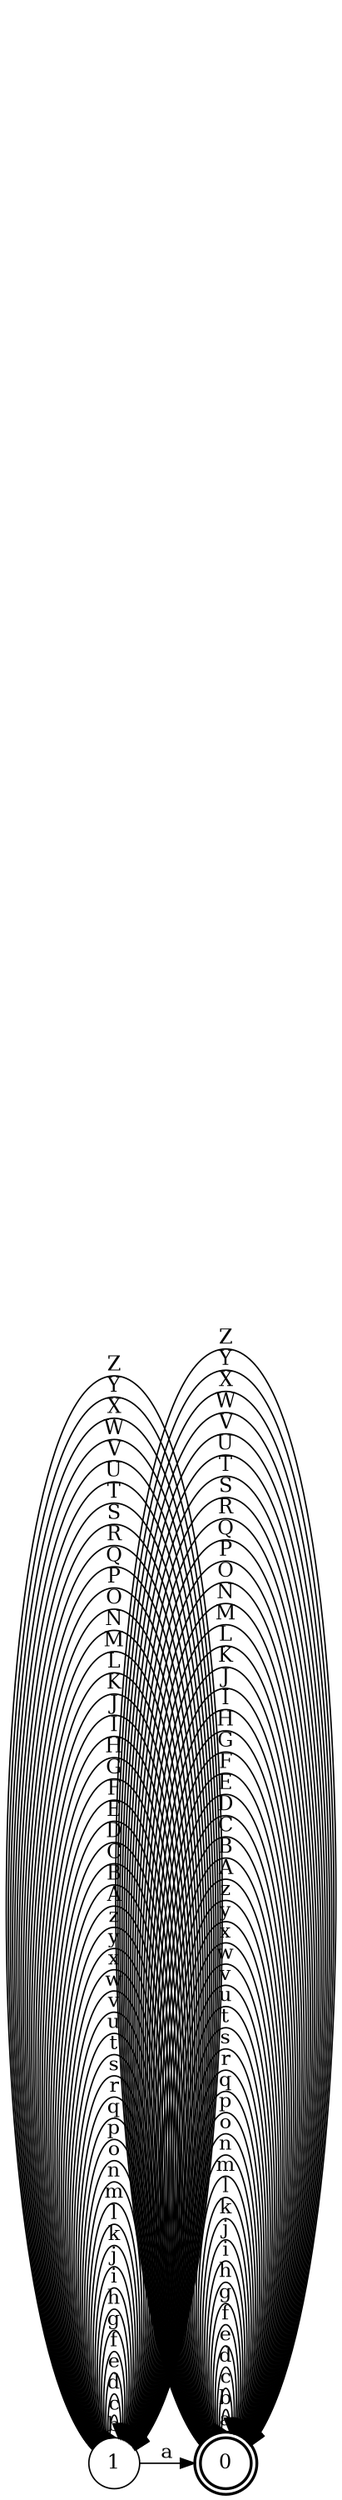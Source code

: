 digraph FST {
rankdir = LR;
size = "8.5,20";
label = "";
center = 1;
orientation = Portrait;
ranksep = "0.4";
nodesep = "0.01";
0 [label = "0", shape = doublecircle, style = bold, fontsize = 14]
	0 -> 0 [label = "a", fontsize = 14];
	0 -> 0 [label = "b", fontsize = 14];
	0 -> 0 [label = "c", fontsize = 14];
	0 -> 0 [label = "d", fontsize = 14];
	0 -> 0 [label = "e", fontsize = 14];
	0 -> 0 [label = "f", fontsize = 14];
	0 -> 0 [label = "g", fontsize = 14];
	0 -> 0 [label = "h", fontsize = 14];
	0 -> 0 [label = "i", fontsize = 14];
	0 -> 0 [label = "j", fontsize = 14];
	0 -> 0 [label = "k", fontsize = 14];
	0 -> 0 [label = "l", fontsize = 14];
	0 -> 0 [label = "m", fontsize = 14];
	0 -> 0 [label = "n", fontsize = 14];
	0 -> 0 [label = "o", fontsize = 14];
	0 -> 0 [label = "p", fontsize = 14];
	0 -> 0 [label = "q", fontsize = 14];
	0 -> 0 [label = "r", fontsize = 14];
	0 -> 0 [label = "s", fontsize = 14];
	0 -> 0 [label = "t", fontsize = 14];
	0 -> 0 [label = "u", fontsize = 14];
	0 -> 0 [label = "v", fontsize = 14];
	0 -> 0 [label = "w", fontsize = 14];
	0 -> 0 [label = "x", fontsize = 14];
	0 -> 0 [label = "y", fontsize = 14];
	0 -> 0 [label = "z", fontsize = 14];
	0 -> 0 [label = "A", fontsize = 14];
	0 -> 0 [label = "B", fontsize = 14];
	0 -> 0 [label = "C", fontsize = 14];
	0 -> 0 [label = "D", fontsize = 14];
	0 -> 0 [label = "E", fontsize = 14];
	0 -> 0 [label = "F", fontsize = 14];
	0 -> 0 [label = "G", fontsize = 14];
	0 -> 0 [label = "H", fontsize = 14];
	0 -> 0 [label = "I", fontsize = 14];
	0 -> 0 [label = "J", fontsize = 14];
	0 -> 0 [label = "K", fontsize = 14];
	0 -> 0 [label = "L", fontsize = 14];
	0 -> 0 [label = "M", fontsize = 14];
	0 -> 0 [label = "N", fontsize = 14];
	0 -> 0 [label = "O", fontsize = 14];
	0 -> 0 [label = "P", fontsize = 14];
	0 -> 0 [label = "Q", fontsize = 14];
	0 -> 0 [label = "R", fontsize = 14];
	0 -> 0 [label = "S", fontsize = 14];
	0 -> 0 [label = "T", fontsize = 14];
	0 -> 0 [label = "U", fontsize = 14];
	0 -> 0 [label = "V", fontsize = 14];
	0 -> 0 [label = "W", fontsize = 14];
	0 -> 0 [label = "X", fontsize = 14];
	0 -> 0 [label = "Y", fontsize = 14];
	0 -> 0 [label = "Z", fontsize = 14];
1 [label = "1", shape = circle, style = solid, fontsize = 14]
	1 -> 1 [label = "b", fontsize = 14];
	1 -> 1 [label = "c", fontsize = 14];
	1 -> 1 [label = "d", fontsize = 14];
	1 -> 1 [label = "e", fontsize = 14];
	1 -> 1 [label = "f", fontsize = 14];
	1 -> 1 [label = "g", fontsize = 14];
	1 -> 1 [label = "h", fontsize = 14];
	1 -> 1 [label = "i", fontsize = 14];
	1 -> 1 [label = "j", fontsize = 14];
	1 -> 1 [label = "k", fontsize = 14];
	1 -> 1 [label = "l", fontsize = 14];
	1 -> 1 [label = "m", fontsize = 14];
	1 -> 1 [label = "n", fontsize = 14];
	1 -> 1 [label = "o", fontsize = 14];
	1 -> 1 [label = "p", fontsize = 14];
	1 -> 1 [label = "q", fontsize = 14];
	1 -> 1 [label = "r", fontsize = 14];
	1 -> 1 [label = "s", fontsize = 14];
	1 -> 1 [label = "t", fontsize = 14];
	1 -> 1 [label = "u", fontsize = 14];
	1 -> 1 [label = "v", fontsize = 14];
	1 -> 1 [label = "w", fontsize = 14];
	1 -> 1 [label = "x", fontsize = 14];
	1 -> 1 [label = "y", fontsize = 14];
	1 -> 1 [label = "z", fontsize = 14];
	1 -> 1 [label = "A", fontsize = 14];
	1 -> 1 [label = "B", fontsize = 14];
	1 -> 1 [label = "C", fontsize = 14];
	1 -> 1 [label = "D", fontsize = 14];
	1 -> 1 [label = "E", fontsize = 14];
	1 -> 1 [label = "F", fontsize = 14];
	1 -> 1 [label = "G", fontsize = 14];
	1 -> 1 [label = "H", fontsize = 14];
	1 -> 1 [label = "I", fontsize = 14];
	1 -> 1 [label = "J", fontsize = 14];
	1 -> 1 [label = "K", fontsize = 14];
	1 -> 1 [label = "L", fontsize = 14];
	1 -> 1 [label = "M", fontsize = 14];
	1 -> 1 [label = "N", fontsize = 14];
	1 -> 1 [label = "O", fontsize = 14];
	1 -> 1 [label = "P", fontsize = 14];
	1 -> 1 [label = "Q", fontsize = 14];
	1 -> 1 [label = "R", fontsize = 14];
	1 -> 1 [label = "S", fontsize = 14];
	1 -> 1 [label = "T", fontsize = 14];
	1 -> 1 [label = "U", fontsize = 14];
	1 -> 1 [label = "V", fontsize = 14];
	1 -> 1 [label = "W", fontsize = 14];
	1 -> 1 [label = "X", fontsize = 14];
	1 -> 1 [label = "Y", fontsize = 14];
	1 -> 1 [label = "Z", fontsize = 14];
	1 -> 0 [label = "a", fontsize = 14];
}
